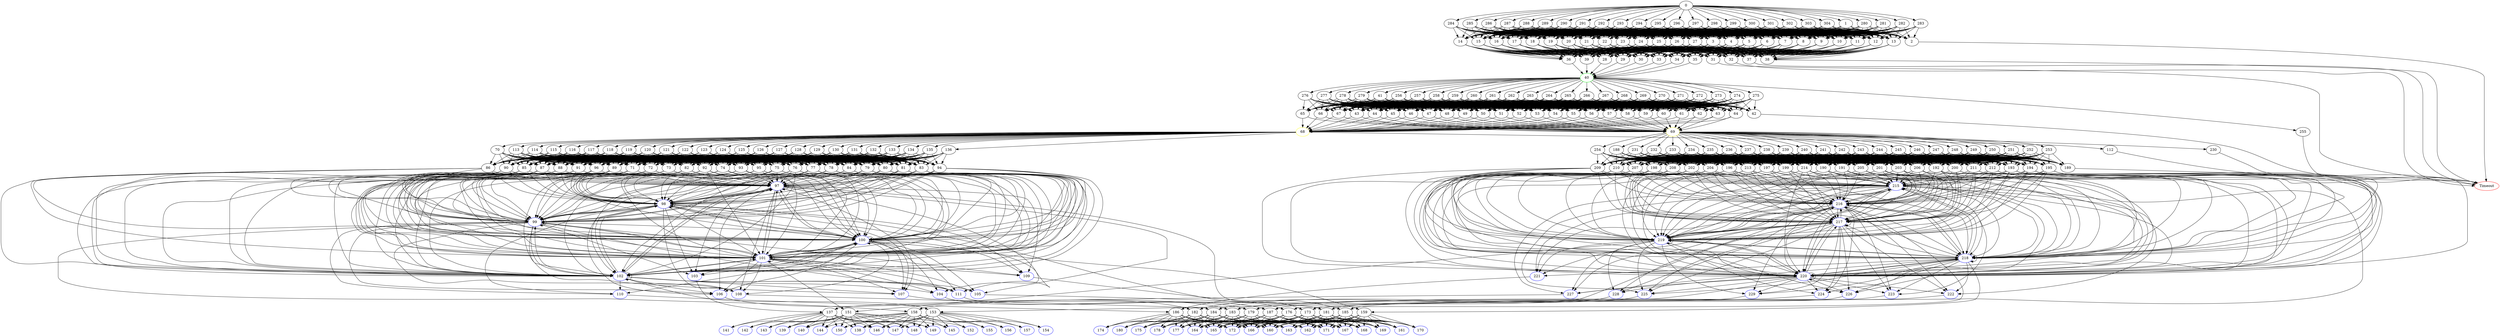digraph G {
	0 -> 1;
	0 -> 280;
	0 -> 281;
	0 -> 282;
	0 -> 283;
	0 -> 284;
	0 -> 285;
	0 -> 286;
	0 -> 287;
	0 -> 288;
	0 -> 289;
	0 -> 290;
	0 -> 291;
	0 -> 292;
	0 -> 293;
	0 -> 294;
	0 -> 295;
	0 -> 296;
	0 -> 297;
	0 -> 298;
	0 -> 299;
	0 -> 300;
	0 -> 301;
	0 -> 302;
	0 -> 303;
	0 -> 304;
	1 -> 2;
	1 -> 3;
	1 -> 4;
	1 -> 5;
	1 -> 6;
	1 -> 7;
	1 -> 8;
	1 -> 9;
	1 -> 10;
	1 -> 11;
	1 -> 12;
	1 -> 13;
	1 -> 14;
	1 -> 15;
	1 -> 16;
	1 -> 17;
	1 -> 18;
	1 -> 19;
	1 -> 20;
	1 -> 21;
	1 -> 22;
	1 -> 23;
	1 -> 24;
	1 -> 25;
	1 -> 26;
	1 -> 27;
	2 -> "Timeout";
Timeout [color=red];
	3 -> 28;
	3 -> 29;
	3 -> 30;
	3 -> 31;
	3 -> 32;
	3 -> 33;
	3 -> 34;
	3 -> 35;
	3 -> 36;
	3 -> 37;
	3 -> 38;
	3 -> 39;
	4 -> 28;
	4 -> 29;
	4 -> 30;
	4 -> 31;
	4 -> 32;
	4 -> 33;
	4 -> 34;
	4 -> 35;
	4 -> 36;
	4 -> 37;
	4 -> 38;
	4 -> 39;
	5 -> 28;
	5 -> 29;
	5 -> 30;
	5 -> 31;
	5 -> 32;
	5 -> 33;
	5 -> 34;
	5 -> 35;
	5 -> 36;
	5 -> 37;
	5 -> 38;
	5 -> 39;
	6 -> 28;
	6 -> 29;
	6 -> 30;
	6 -> 31;
	6 -> 32;
	6 -> 33;
	6 -> 34;
	6 -> 35;
	6 -> 36;
	6 -> 37;
	6 -> 38;
	6 -> 39;
	7 -> 28;
	7 -> 29;
	7 -> 30;
	7 -> 31;
	7 -> 32;
	7 -> 33;
	7 -> 34;
	7 -> 35;
	7 -> 36;
	7 -> 37;
	7 -> 38;
	7 -> 39;
	8 -> 28;
	8 -> 29;
	8 -> 30;
	8 -> 31;
	8 -> 32;
	8 -> 33;
	8 -> 34;
	8 -> 35;
	8 -> 36;
	8 -> 37;
	8 -> 38;
	8 -> 39;
	9 -> 28;
	9 -> 29;
	9 -> 30;
	9 -> 31;
	9 -> 32;
	9 -> 33;
	9 -> 34;
	9 -> 35;
	9 -> 36;
	9 -> 37;
	9 -> 38;
	9 -> 39;
	10 -> 28;
	10 -> 29;
	10 -> 30;
	10 -> 31;
	10 -> 32;
	10 -> 33;
	10 -> 34;
	10 -> 35;
	10 -> 36;
	10 -> 37;
	10 -> 38;
	10 -> 39;
	11 -> 28;
	11 -> 29;
	11 -> 30;
	11 -> 31;
	11 -> 32;
	11 -> 33;
	11 -> 34;
	11 -> 35;
	11 -> 36;
	11 -> 37;
	11 -> 38;
	11 -> 39;
	12 -> 28;
	12 -> 29;
	12 -> 30;
	12 -> 31;
	12 -> 32;
	12 -> 33;
	12 -> 34;
	12 -> 35;
	12 -> 36;
	12 -> 37;
	12 -> 38;
	12 -> 39;
	13 -> 28;
	13 -> 29;
	13 -> 30;
	13 -> 31;
	13 -> 32;
	13 -> 33;
	13 -> 34;
	13 -> 35;
	13 -> 36;
	13 -> 37;
	13 -> 38;
	13 -> 39;
	14 -> 28;
	14 -> 29;
	14 -> 30;
	14 -> 31;
	14 -> 32;
	14 -> 33;
	14 -> 34;
	14 -> 35;
	14 -> 36;
	14 -> 37;
	14 -> 38;
	14 -> 39;
	15 -> 28;
	15 -> 29;
	15 -> 30;
	15 -> 31;
	15 -> 32;
	15 -> 33;
	15 -> 34;
	15 -> 35;
	15 -> 36;
	15 -> 37;
	15 -> 38;
	15 -> 39;
	16 -> 28;
	16 -> 29;
	16 -> 30;
	16 -> 31;
	16 -> 32;
	16 -> 33;
	16 -> 34;
	16 -> 35;
	16 -> 36;
	16 -> 37;
	16 -> 38;
	16 -> 39;
	17 -> 28;
	17 -> 29;
	17 -> 30;
	17 -> 31;
	17 -> 32;
	17 -> 33;
	17 -> 34;
	17 -> 35;
	17 -> 36;
	17 -> 37;
	17 -> 38;
	17 -> 39;
	18 -> 28;
	18 -> 29;
	18 -> 30;
	18 -> 31;
	18 -> 32;
	18 -> 33;
	18 -> 34;
	18 -> 35;
	18 -> 36;
	18 -> 37;
	18 -> 38;
	18 -> 39;
	19 -> 28;
	19 -> 29;
	19 -> 30;
	19 -> 31;
	19 -> 32;
	19 -> 33;
	19 -> 34;
	19 -> 35;
	19 -> 36;
	19 -> 37;
	19 -> 38;
	19 -> 39;
	20 -> 28;
	20 -> 29;
	20 -> 30;
	20 -> 31;
	20 -> 32;
	20 -> 33;
	20 -> 34;
	20 -> 35;
	20 -> 36;
	20 -> 37;
	20 -> 38;
	20 -> 39;
	21 -> 28;
	21 -> 29;
	21 -> 30;
	21 -> 31;
	21 -> 32;
	21 -> 33;
	21 -> 34;
	21 -> 35;
	21 -> 36;
	21 -> 37;
	21 -> 38;
	21 -> 39;
	22 -> 28;
	22 -> 29;
	22 -> 30;
	22 -> 31;
	22 -> 32;
	22 -> 33;
	22 -> 34;
	22 -> 35;
	22 -> 36;
	22 -> 37;
	22 -> 38;
	22 -> 39;
	23 -> 28;
	23 -> 29;
	23 -> 30;
	23 -> 31;
	23 -> 32;
	23 -> 33;
	23 -> 34;
	23 -> 35;
	23 -> 36;
	23 -> 37;
	23 -> 38;
	23 -> 39;
	24 -> 28;
	24 -> 29;
	24 -> 30;
	24 -> 31;
	24 -> 32;
	24 -> 33;
	24 -> 34;
	24 -> 35;
	24 -> 36;
	24 -> 37;
	24 -> 38;
	24 -> 39;
	25 -> 28;
	25 -> 29;
	25 -> 30;
	25 -> 31;
	25 -> 32;
	25 -> 33;
	25 -> 34;
	25 -> 35;
	25 -> 36;
	25 -> 37;
	25 -> 38;
	25 -> 39;
	26 -> 28;
	26 -> 29;
	26 -> 30;
	26 -> 31;
	26 -> 32;
	26 -> 33;
	26 -> 34;
	26 -> 35;
	26 -> 36;
	26 -> 37;
	26 -> 38;
	26 -> 39;
	27 -> 28;
	27 -> 29;
	27 -> 30;
	27 -> 31;
	27 -> 32;
	27 -> 33;
	27 -> 34;
	27 -> 35;
	27 -> 36;
	27 -> 37;
	27 -> 38;
	27 -> 39;
	28 -> "40";
40 [color=green];
	29 -> "40";
40 [color=green];
	30 -> "40";
40 [color=green];
	31 -> "Timeout";
Timeout [color=red];
	32 -> "Timeout";
Timeout [color=red];
	33 -> "40";
40 [color=green];
	34 -> "40";
40 [color=green];
	35 -> "40";
40 [color=green];
	36 -> "40";
40 [color=green];
	37 -> "Timeout";
Timeout [color=red];
	38 -> "Timeout";
Timeout [color=red];
	39 -> "40";
40 [color=green];
	40 -> 41;
	40 -> 255;
	40 -> 256;
	40 -> 257;
	40 -> 258;
	40 -> 259;
	40 -> 260;
	40 -> 261;
	40 -> 262;
	40 -> 263;
	40 -> 264;
	40 -> 265;
	40 -> 266;
	40 -> 267;
	40 -> 268;
	40 -> 269;
	40 -> 270;
	40 -> 271;
	40 -> 272;
	40 -> 273;
	40 -> 274;
	40 -> 275;
	40 -> 276;
	40 -> 277;
	40 -> 278;
	40 -> 279;
	41 -> 42;
	41 -> 43;
	41 -> 44;
	41 -> 45;
	41 -> 46;
	41 -> 47;
	41 -> 48;
	41 -> 49;
	41 -> 50;
	41 -> 51;
	41 -> 52;
	41 -> 53;
	41 -> 54;
	41 -> 55;
	41 -> 56;
	41 -> 57;
	41 -> 58;
	41 -> 59;
	41 -> 60;
	41 -> 61;
	41 -> 62;
	41 -> 63;
	41 -> 64;
	41 -> 65;
	41 -> 66;
	41 -> 67;
	42 -> "Timeout";
Timeout [color=red];
	43 -> "68";
68 [color=yellow];
	43 -> "69";
69 [color=yellow];
	44 -> "68";
68 [color=yellow];
	44 -> "69";
69 [color=yellow];
	45 -> "68";
68 [color=yellow];
	45 -> "69";
69 [color=yellow];
	46 -> "68";
68 [color=yellow];
	46 -> "69";
69 [color=yellow];
	47 -> "68";
68 [color=yellow];
	47 -> "69";
69 [color=yellow];
	48 -> "68";
68 [color=yellow];
	48 -> "69";
69 [color=yellow];
	49 -> "68";
68 [color=yellow];
	49 -> "69";
69 [color=yellow];
	50 -> "68";
68 [color=yellow];
	50 -> "69";
69 [color=yellow];
	51 -> "68";
68 [color=yellow];
	51 -> "69";
69 [color=yellow];
	52 -> "68";
68 [color=yellow];
	52 -> "69";
69 [color=yellow];
	53 -> "68";
68 [color=yellow];
	53 -> "69";
69 [color=yellow];
	54 -> "68";
68 [color=yellow];
	54 -> "69";
69 [color=yellow];
	55 -> "68";
68 [color=yellow];
	55 -> "69";
69 [color=yellow];
	56 -> "68";
68 [color=yellow];
	56 -> "69";
69 [color=yellow];
	57 -> "68";
68 [color=yellow];
	57 -> "69";
69 [color=yellow];
	58 -> "68";
68 [color=yellow];
	58 -> "69";
69 [color=yellow];
	59 -> "68";
68 [color=yellow];
	59 -> "69";
69 [color=yellow];
	60 -> "68";
68 [color=yellow];
	60 -> "69";
69 [color=yellow];
	61 -> "68";
68 [color=yellow];
	61 -> "69";
69 [color=yellow];
	62 -> "68";
68 [color=yellow];
	62 -> "69";
69 [color=yellow];
	63 -> "68";
68 [color=yellow];
	63 -> "69";
69 [color=yellow];
	64 -> "68";
68 [color=yellow];
	64 -> "69";
69 [color=yellow];
	65 -> "68";
68 [color=yellow];
	65 -> "69";
69 [color=yellow];
	66 -> "68";
68 [color=yellow];
	66 -> "69";
69 [color=yellow];
	67 -> "68";
68 [color=yellow];
	67 -> "69";
69 [color=yellow];
	68 -> 70;
	68 -> 112;
	68 -> 113;
	68 -> 114;
	68 -> 115;
	68 -> 116;
	68 -> 117;
	68 -> 118;
	68 -> 119;
	68 -> 120;
	68 -> 121;
	68 -> 122;
	68 -> 123;
	68 -> 124;
	68 -> 125;
	68 -> 126;
	68 -> 127;
	68 -> 128;
	68 -> 129;
	68 -> 130;
	68 -> 131;
	68 -> 132;
	68 -> 133;
	68 -> 134;
	68 -> 135;
	68 -> 136;
	69 -> 188;
	69 -> 230;
	69 -> 231;
	69 -> 232;
	69 -> 233;
	69 -> 234;
	69 -> 235;
	69 -> 236;
	69 -> 237;
	69 -> 238;
	69 -> 239;
	69 -> 240;
	69 -> 241;
	69 -> 242;
	69 -> 243;
	69 -> 244;
	69 -> 245;
	69 -> 246;
	69 -> 247;
	69 -> 248;
	69 -> 249;
	69 -> 250;
	69 -> 251;
	69 -> 252;
	69 -> 253;
	69 -> 254;
	70 -> 71;
	70 -> 72;
	70 -> 73;
	70 -> 74;
	70 -> 75;
	70 -> 76;
	70 -> 77;
	70 -> 78;
	70 -> 79;
	70 -> 80;
	70 -> 81;
	70 -> 82;
	70 -> 83;
	70 -> 84;
	70 -> 85;
	70 -> 86;
	70 -> 87;
	70 -> 88;
	70 -> 89;
	70 -> 90;
	70 -> 91;
	70 -> 92;
	70 -> 93;
	70 -> 94;
	70 -> 95;
	70 -> 96;
	71 -> "97";
97 [color=blue];
	71 -> "98";
98 [color=blue];
	71 -> "99";
99 [color=blue];
	71 -> "100";
100 [color=blue];
	71 -> "101";
101 [color=blue];
	71 -> "102";
102 [color=blue];
	72 -> "97";
97 [color=blue];
	72 -> "98";
98 [color=blue];
	72 -> "99";
99 [color=blue];
	72 -> "100";
100 [color=blue];
	72 -> "101";
101 [color=blue];
	72 -> "102";
102 [color=blue];
	73 -> "97";
97 [color=blue];
	73 -> "98";
98 [color=blue];
	73 -> "99";
99 [color=blue];
	73 -> "100";
100 [color=blue];
	73 -> "101";
101 [color=blue];
	73 -> "102";
102 [color=blue];
	74 -> "97";
97 [color=blue];
	74 -> "98";
98 [color=blue];
	74 -> "99";
99 [color=blue];
	74 -> "100";
100 [color=blue];
	74 -> "101";
101 [color=blue];
	74 -> "102";
102 [color=blue];
	75 -> "97";
97 [color=blue];
	75 -> "98";
98 [color=blue];
	75 -> "99";
99 [color=blue];
	75 -> "100";
100 [color=blue];
	75 -> "101";
101 [color=blue];
	75 -> "102";
102 [color=blue];
	76 -> "97";
97 [color=blue];
	76 -> "98";
98 [color=blue];
	76 -> "99";
99 [color=blue];
	76 -> "100";
100 [color=blue];
	76 -> "101";
101 [color=blue];
	76 -> "102";
102 [color=blue];
	77 -> "97";
97 [color=blue];
	77 -> "98";
98 [color=blue];
	77 -> "99";
99 [color=blue];
	77 -> "100";
100 [color=blue];
	77 -> "101";
101 [color=blue];
	77 -> "102";
102 [color=blue];
	78 -> "97";
97 [color=blue];
	78 -> "98";
98 [color=blue];
	78 -> "99";
99 [color=blue];
	78 -> "100";
100 [color=blue];
	78 -> "101";
101 [color=blue];
	78 -> "102";
102 [color=blue];
	79 -> "97";
97 [color=blue];
	79 -> "98";
98 [color=blue];
	79 -> "99";
99 [color=blue];
	79 -> "100";
100 [color=blue];
	79 -> "101";
101 [color=blue];
	79 -> "102";
102 [color=blue];
	80 -> "97";
97 [color=blue];
	80 -> "98";
98 [color=blue];
	80 -> "99";
99 [color=blue];
	80 -> "100";
100 [color=blue];
	80 -> "101";
101 [color=blue];
	80 -> "102";
102 [color=blue];
	81 -> "97";
97 [color=blue];
	81 -> "98";
98 [color=blue];
	81 -> "99";
99 [color=blue];
	81 -> "100";
100 [color=blue];
	81 -> "101";
101 [color=blue];
	81 -> "102";
102 [color=blue];
	82 -> "97";
97 [color=blue];
	82 -> "98";
98 [color=blue];
	82 -> "99";
99 [color=blue];
	82 -> "100";
100 [color=blue];
	82 -> "101";
101 [color=blue];
	82 -> "102";
102 [color=blue];
	83 -> "97";
97 [color=blue];
	83 -> "98";
98 [color=blue];
	83 -> "99";
99 [color=blue];
	83 -> "100";
100 [color=blue];
	83 -> "101";
101 [color=blue];
	83 -> "102";
102 [color=blue];
	84 -> "97";
97 [color=blue];
	84 -> "98";
98 [color=blue];
	84 -> "99";
99 [color=blue];
	84 -> "100";
100 [color=blue];
	84 -> "101";
101 [color=blue];
	84 -> "102";
102 [color=blue];
	85 -> "97";
97 [color=blue];
	85 -> "98";
98 [color=blue];
	85 -> "99";
99 [color=blue];
	85 -> "100";
100 [color=blue];
	85 -> "101";
101 [color=blue];
	85 -> "102";
102 [color=blue];
	86 -> "97";
97 [color=blue];
	86 -> "98";
98 [color=blue];
	86 -> "99";
99 [color=blue];
	86 -> "100";
100 [color=blue];
	86 -> "101";
101 [color=blue];
	86 -> "102";
102 [color=blue];
	87 -> "97";
97 [color=blue];
	87 -> "98";
98 [color=blue];
	87 -> "99";
99 [color=blue];
	87 -> "100";
100 [color=blue];
	87 -> "101";
101 [color=blue];
	87 -> "102";
102 [color=blue];
	88 -> "97";
97 [color=blue];
	88 -> "98";
98 [color=blue];
	88 -> "99";
99 [color=blue];
	88 -> "100";
100 [color=blue];
	88 -> "101";
101 [color=blue];
	88 -> "102";
102 [color=blue];
	89 -> "97";
97 [color=blue];
	89 -> "98";
98 [color=blue];
	89 -> "99";
99 [color=blue];
	89 -> "100";
100 [color=blue];
	89 -> "101";
101 [color=blue];
	89 -> "102";
102 [color=blue];
	90 -> "97";
97 [color=blue];
	90 -> "98";
98 [color=blue];
	90 -> "99";
99 [color=blue];
	90 -> "100";
100 [color=blue];
	90 -> "101";
101 [color=blue];
	90 -> "102";
102 [color=blue];
	91 -> "97";
97 [color=blue];
	91 -> "98";
98 [color=blue];
	91 -> "99";
99 [color=blue];
	91 -> "100";
100 [color=blue];
	91 -> "101";
101 [color=blue];
	91 -> "102";
102 [color=blue];
	92 -> "97";
97 [color=blue];
	92 -> "98";
98 [color=blue];
	92 -> "99";
99 [color=blue];
	92 -> "100";
100 [color=blue];
	92 -> "101";
101 [color=blue];
	92 -> "102";
102 [color=blue];
	93 -> "97";
97 [color=blue];
	93 -> "98";
98 [color=blue];
	93 -> "99";
99 [color=blue];
	93 -> "100";
100 [color=blue];
	93 -> "101";
101 [color=blue];
	93 -> "102";
102 [color=blue];
	94 -> "97";
97 [color=blue];
	94 -> "98";
98 [color=blue];
	94 -> "99";
99 [color=blue];
	94 -> "100";
100 [color=blue];
	94 -> "101";
101 [color=blue];
	94 -> "102";
102 [color=blue];
	95 -> "97";
97 [color=blue];
	95 -> "98";
98 [color=blue];
	95 -> "99";
99 [color=blue];
	95 -> "100";
100 [color=blue];
	95 -> "101";
101 [color=blue];
	95 -> "102";
102 [color=blue];
	96 -> "97";
97 [color=blue];
	96 -> "98";
98 [color=blue];
	96 -> "99";
99 [color=blue];
	96 -> "100";
100 [color=blue];
	96 -> "101";
101 [color=blue];
	96 -> "102";
102 [color=blue];
	97 -> "97";
97 [color=blue];
	97 -> "98";
98 [color=blue];
	97 -> "99";
99 [color=blue];
	97 -> "100";
100 [color=blue];
	97 -> "101";
101 [color=blue];
	97 -> "102";
102 [color=blue];
	97 -> "103";
103 [color=blue];
	97 -> "104";
104 [color=blue];
	97 -> "105";
105 [color=blue];
	97 -> "106";
106 [color=blue];
	97 -> "107";
107 [color=blue];
	97 -> "108";
108 [color=blue];
	97 -> "109";
109 [color=blue];
	97 -> 173;
	98 -> "97";
97 [color=blue];
	98 -> "98";
98 [color=blue];
	98 -> "99";
99 [color=blue];
	98 -> "100";
100 [color=blue];
	98 -> "101";
101 [color=blue];
	98 -> "102";
102 [color=blue];
	98 -> "103";
103 [color=blue];
	98 -> "106";
106 [color=blue];
	98 -> "107";
107 [color=blue];
	98 -> "108";
108 [color=blue];
	98 -> "109";
109 [color=blue];
	98 -> "110";
110 [color=blue];
	98 -> "111";
111 [color=blue];
	98 -> 176;
	99 -> "97";
97 [color=blue];
	99 -> "98";
98 [color=blue];
	99 -> "99";
99 [color=blue];
	99 -> "100";
100 [color=blue];
	99 -> "101";
101 [color=blue];
	99 -> "102";
102 [color=blue];
	99 -> "103";
103 [color=blue];
	99 -> "106";
106 [color=blue];
	99 -> "107";
107 [color=blue];
	99 -> "108";
108 [color=blue];
	99 -> "109";
109 [color=blue];
	99 -> "110";
110 [color=blue];
	99 -> "111";
111 [color=blue];
	99 -> 158;
	100 -> "97";
97 [color=blue];
	100 -> "98";
98 [color=blue];
	100 -> "100";
100 [color=blue];
	100 -> "101";
101 [color=blue];
	100 -> "103";
103 [color=blue];
	100 -> "104";
104 [color=blue];
	100 -> "105";
105 [color=blue];
	100 -> "106";
106 [color=blue];
	100 -> "107";
107 [color=blue];
	100 -> "108";
108 [color=blue];
	100 -> "109";
109 [color=blue];
	100 -> "110";
110 [color=blue];
	100 -> "111";
111 [color=blue];
	100 -> 159;
	101 -> "97";
97 [color=blue];
	101 -> "99";
99 [color=blue];
	101 -> "100";
100 [color=blue];
	101 -> "101";
101 [color=blue];
	101 -> "102";
102 [color=blue];
	101 -> "103";
103 [color=blue];
	101 -> "104";
104 [color=blue];
	101 -> "105";
105 [color=blue];
	101 -> "106";
106 [color=blue];
	101 -> "107";
107 [color=blue];
	101 -> "108";
108 [color=blue];
	101 -> "109";
109 [color=blue];
	101 -> "111";
111 [color=blue];
	101 -> 151;
	102 -> "97";
97 [color=blue];
	102 -> "98";
98 [color=blue];
	102 -> "99";
99 [color=blue];
	102 -> "100";
100 [color=blue];
	102 -> "101";
101 [color=blue];
	102 -> "102";
102 [color=blue];
	102 -> "104";
104 [color=blue];
	102 -> "105";
105 [color=blue];
	102 -> "106";
106 [color=blue];
	102 -> "107";
107 [color=blue];
	102 -> "108";
108 [color=blue];
	102 -> "110";
110 [color=blue];
	102 -> "111";
111 [color=blue];
	102 -> 153;
	103 -> 137;
	104 -> 179;
	105 -> 181;
	106 -> 182;
	107 -> 183;
	108 -> 184;
	109 -> 185;
	110 -> 186;
	111 -> 187;
	112 -> "Timeout";
Timeout [color=red];
	113 -> 71;
	113 -> 72;
	113 -> 73;
	113 -> 74;
	113 -> 75;
	113 -> 76;
	113 -> 77;
	113 -> 78;
	113 -> 79;
	113 -> 80;
	113 -> 81;
	113 -> 82;
	113 -> 83;
	113 -> 84;
	113 -> 85;
	113 -> 86;
	113 -> 87;
	113 -> 88;
	113 -> 89;
	113 -> 90;
	113 -> 91;
	113 -> 92;
	113 -> 93;
	113 -> 94;
	113 -> 95;
	113 -> 96;
	114 -> 71;
	114 -> 72;
	114 -> 73;
	114 -> 74;
	114 -> 75;
	114 -> 76;
	114 -> 77;
	114 -> 78;
	114 -> 79;
	114 -> 80;
	114 -> 81;
	114 -> 82;
	114 -> 83;
	114 -> 84;
	114 -> 85;
	114 -> 86;
	114 -> 87;
	114 -> 88;
	114 -> 89;
	114 -> 90;
	114 -> 91;
	114 -> 92;
	114 -> 93;
	114 -> 94;
	114 -> 95;
	114 -> 96;
	115 -> 71;
	115 -> 72;
	115 -> 73;
	115 -> 74;
	115 -> 75;
	115 -> 76;
	115 -> 77;
	115 -> 78;
	115 -> 79;
	115 -> 80;
	115 -> 81;
	115 -> 82;
	115 -> 83;
	115 -> 84;
	115 -> 85;
	115 -> 86;
	115 -> 87;
	115 -> 88;
	115 -> 89;
	115 -> 90;
	115 -> 91;
	115 -> 92;
	115 -> 93;
	115 -> 94;
	115 -> 95;
	115 -> 96;
	116 -> 71;
	116 -> 72;
	116 -> 73;
	116 -> 74;
	116 -> 75;
	116 -> 76;
	116 -> 77;
	116 -> 78;
	116 -> 79;
	116 -> 80;
	116 -> 81;
	116 -> 82;
	116 -> 83;
	116 -> 84;
	116 -> 85;
	116 -> 86;
	116 -> 87;
	116 -> 88;
	116 -> 89;
	116 -> 90;
	116 -> 91;
	116 -> 92;
	116 -> 93;
	116 -> 94;
	116 -> 95;
	116 -> 96;
	117 -> 71;
	117 -> 72;
	117 -> 73;
	117 -> 74;
	117 -> 75;
	117 -> 76;
	117 -> 77;
	117 -> 78;
	117 -> 79;
	117 -> 80;
	117 -> 81;
	117 -> 82;
	117 -> 83;
	117 -> 84;
	117 -> 85;
	117 -> 86;
	117 -> 87;
	117 -> 88;
	117 -> 89;
	117 -> 90;
	117 -> 91;
	117 -> 92;
	117 -> 93;
	117 -> 94;
	117 -> 95;
	117 -> 96;
	118 -> 71;
	118 -> 72;
	118 -> 73;
	118 -> 74;
	118 -> 75;
	118 -> 76;
	118 -> 77;
	118 -> 78;
	118 -> 79;
	118 -> 80;
	118 -> 81;
	118 -> 82;
	118 -> 83;
	118 -> 84;
	118 -> 85;
	118 -> 86;
	118 -> 87;
	118 -> 88;
	118 -> 89;
	118 -> 90;
	118 -> 91;
	118 -> 92;
	118 -> 93;
	118 -> 94;
	118 -> 95;
	118 -> 96;
	119 -> 71;
	119 -> 72;
	119 -> 73;
	119 -> 74;
	119 -> 75;
	119 -> 76;
	119 -> 77;
	119 -> 78;
	119 -> 79;
	119 -> 80;
	119 -> 81;
	119 -> 82;
	119 -> 83;
	119 -> 84;
	119 -> 85;
	119 -> 86;
	119 -> 87;
	119 -> 88;
	119 -> 89;
	119 -> 90;
	119 -> 91;
	119 -> 92;
	119 -> 93;
	119 -> 94;
	119 -> 95;
	119 -> 96;
	120 -> 71;
	120 -> 72;
	120 -> 73;
	120 -> 74;
	120 -> 75;
	120 -> 76;
	120 -> 77;
	120 -> 78;
	120 -> 79;
	120 -> 80;
	120 -> 81;
	120 -> 82;
	120 -> 83;
	120 -> 84;
	120 -> 85;
	120 -> 86;
	120 -> 87;
	120 -> 88;
	120 -> 89;
	120 -> 90;
	120 -> 91;
	120 -> 92;
	120 -> 93;
	120 -> 94;
	120 -> 95;
	120 -> 96;
	121 -> 71;
	121 -> 72;
	121 -> 73;
	121 -> 74;
	121 -> 75;
	121 -> 76;
	121 -> 77;
	121 -> 78;
	121 -> 79;
	121 -> 80;
	121 -> 81;
	121 -> 82;
	121 -> 83;
	121 -> 84;
	121 -> 85;
	121 -> 86;
	121 -> 87;
	121 -> 88;
	121 -> 89;
	121 -> 90;
	121 -> 91;
	121 -> 92;
	121 -> 93;
	121 -> 94;
	121 -> 95;
	121 -> 96;
	122 -> 71;
	122 -> 72;
	122 -> 73;
	122 -> 74;
	122 -> 75;
	122 -> 76;
	122 -> 77;
	122 -> 78;
	122 -> 79;
	122 -> 80;
	122 -> 81;
	122 -> 82;
	122 -> 83;
	122 -> 84;
	122 -> 85;
	122 -> 86;
	122 -> 87;
	122 -> 88;
	122 -> 89;
	122 -> 90;
	122 -> 91;
	122 -> 92;
	122 -> 93;
	122 -> 94;
	122 -> 95;
	122 -> 96;
	123 -> 71;
	123 -> 72;
	123 -> 73;
	123 -> 74;
	123 -> 75;
	123 -> 76;
	123 -> 77;
	123 -> 78;
	123 -> 79;
	123 -> 80;
	123 -> 81;
	123 -> 82;
	123 -> 83;
	123 -> 84;
	123 -> 85;
	123 -> 86;
	123 -> 87;
	123 -> 88;
	123 -> 89;
	123 -> 90;
	123 -> 91;
	123 -> 92;
	123 -> 93;
	123 -> 94;
	123 -> 95;
	123 -> 96;
	124 -> 71;
	124 -> 72;
	124 -> 73;
	124 -> 74;
	124 -> 75;
	124 -> 76;
	124 -> 77;
	124 -> 78;
	124 -> 79;
	124 -> 80;
	124 -> 81;
	124 -> 82;
	124 -> 83;
	124 -> 84;
	124 -> 85;
	124 -> 86;
	124 -> 87;
	124 -> 88;
	124 -> 89;
	124 -> 90;
	124 -> 91;
	124 -> 92;
	124 -> 93;
	124 -> 94;
	124 -> 95;
	124 -> 96;
	125 -> 71;
	125 -> 72;
	125 -> 73;
	125 -> 74;
	125 -> 75;
	125 -> 76;
	125 -> 77;
	125 -> 78;
	125 -> 79;
	125 -> 80;
	125 -> 81;
	125 -> 82;
	125 -> 83;
	125 -> 84;
	125 -> 85;
	125 -> 86;
	125 -> 87;
	125 -> 88;
	125 -> 89;
	125 -> 90;
	125 -> 91;
	125 -> 92;
	125 -> 93;
	125 -> 94;
	125 -> 95;
	125 -> 96;
	126 -> 71;
	126 -> 72;
	126 -> 73;
	126 -> 74;
	126 -> 75;
	126 -> 76;
	126 -> 77;
	126 -> 78;
	126 -> 79;
	126 -> 80;
	126 -> 81;
	126 -> 82;
	126 -> 83;
	126 -> 84;
	126 -> 85;
	126 -> 86;
	126 -> 87;
	126 -> 88;
	126 -> 89;
	126 -> 90;
	126 -> 91;
	126 -> 92;
	126 -> 93;
	126 -> 94;
	126 -> 95;
	126 -> 96;
	127 -> 71;
	127 -> 72;
	127 -> 73;
	127 -> 74;
	127 -> 75;
	127 -> 76;
	127 -> 77;
	127 -> 78;
	127 -> 79;
	127 -> 80;
	127 -> 81;
	127 -> 82;
	127 -> 83;
	127 -> 84;
	127 -> 85;
	127 -> 86;
	127 -> 87;
	127 -> 88;
	127 -> 89;
	127 -> 90;
	127 -> 91;
	127 -> 92;
	127 -> 93;
	127 -> 94;
	127 -> 95;
	127 -> 96;
	128 -> 71;
	128 -> 72;
	128 -> 73;
	128 -> 74;
	128 -> 75;
	128 -> 76;
	128 -> 77;
	128 -> 78;
	128 -> 79;
	128 -> 80;
	128 -> 81;
	128 -> 82;
	128 -> 83;
	128 -> 84;
	128 -> 85;
	128 -> 86;
	128 -> 87;
	128 -> 88;
	128 -> 89;
	128 -> 90;
	128 -> 91;
	128 -> 92;
	128 -> 93;
	128 -> 94;
	128 -> 95;
	128 -> 96;
	129 -> 71;
	129 -> 72;
	129 -> 73;
	129 -> 74;
	129 -> 75;
	129 -> 76;
	129 -> 77;
	129 -> 78;
	129 -> 79;
	129 -> 80;
	129 -> 81;
	129 -> 82;
	129 -> 83;
	129 -> 84;
	129 -> 85;
	129 -> 86;
	129 -> 87;
	129 -> 88;
	129 -> 89;
	129 -> 90;
	129 -> 91;
	129 -> 92;
	129 -> 93;
	129 -> 94;
	129 -> 95;
	129 -> 96;
	130 -> 71;
	130 -> 72;
	130 -> 73;
	130 -> 74;
	130 -> 75;
	130 -> 76;
	130 -> 77;
	130 -> 78;
	130 -> 79;
	130 -> 80;
	130 -> 81;
	130 -> 82;
	130 -> 83;
	130 -> 84;
	130 -> 85;
	130 -> 86;
	130 -> 87;
	130 -> 88;
	130 -> 89;
	130 -> 90;
	130 -> 91;
	130 -> 92;
	130 -> 93;
	130 -> 94;
	130 -> 95;
	130 -> 96;
	131 -> 71;
	131 -> 72;
	131 -> 73;
	131 -> 74;
	131 -> 75;
	131 -> 76;
	131 -> 77;
	131 -> 78;
	131 -> 79;
	131 -> 80;
	131 -> 81;
	131 -> 82;
	131 -> 83;
	131 -> 84;
	131 -> 85;
	131 -> 86;
	131 -> 87;
	131 -> 88;
	131 -> 89;
	131 -> 90;
	131 -> 91;
	131 -> 92;
	131 -> 93;
	131 -> 94;
	131 -> 95;
	131 -> 96;
	132 -> 71;
	132 -> 72;
	132 -> 73;
	132 -> 74;
	132 -> 75;
	132 -> 76;
	132 -> 77;
	132 -> 78;
	132 -> 79;
	132 -> 80;
	132 -> 81;
	132 -> 82;
	132 -> 83;
	132 -> 84;
	132 -> 85;
	132 -> 86;
	132 -> 87;
	132 -> 88;
	132 -> 89;
	132 -> 90;
	132 -> 91;
	132 -> 92;
	132 -> 93;
	132 -> 94;
	132 -> 95;
	132 -> 96;
	133 -> 71;
	133 -> 72;
	133 -> 73;
	133 -> 74;
	133 -> 75;
	133 -> 76;
	133 -> 77;
	133 -> 78;
	133 -> 79;
	133 -> 80;
	133 -> 81;
	133 -> 82;
	133 -> 83;
	133 -> 84;
	133 -> 85;
	133 -> 86;
	133 -> 87;
	133 -> 88;
	133 -> 89;
	133 -> 90;
	133 -> 91;
	133 -> 92;
	133 -> 93;
	133 -> 94;
	133 -> 95;
	133 -> 96;
	134 -> 71;
	134 -> 72;
	134 -> 73;
	134 -> 74;
	134 -> 75;
	134 -> 76;
	134 -> 77;
	134 -> 78;
	134 -> 79;
	134 -> 80;
	134 -> 81;
	134 -> 82;
	134 -> 83;
	134 -> 84;
	134 -> 85;
	134 -> 86;
	134 -> 87;
	134 -> 88;
	134 -> 89;
	134 -> 90;
	134 -> 91;
	134 -> 92;
	134 -> 93;
	134 -> 94;
	134 -> 95;
	134 -> 96;
	135 -> 71;
	135 -> 72;
	135 -> 73;
	135 -> 74;
	135 -> 75;
	135 -> 76;
	135 -> 77;
	135 -> 78;
	135 -> 79;
	135 -> 80;
	135 -> 81;
	135 -> 82;
	135 -> 83;
	135 -> 84;
	135 -> 85;
	135 -> 86;
	135 -> 87;
	135 -> 88;
	135 -> 89;
	135 -> 90;
	135 -> 91;
	135 -> 92;
	135 -> 93;
	135 -> 94;
	135 -> 95;
	135 -> 96;
	136 -> 71;
	136 -> 72;
	136 -> 73;
	136 -> 74;
	136 -> 75;
	136 -> 76;
	136 -> 77;
	136 -> 78;
	136 -> 79;
	136 -> 80;
	136 -> 81;
	136 -> 82;
	136 -> 83;
	136 -> 84;
	136 -> 85;
	136 -> 86;
	136 -> 87;
	136 -> 88;
	136 -> 89;
	136 -> 90;
	136 -> 91;
	136 -> 92;
	136 -> 93;
	136 -> 94;
	136 -> 95;
	136 -> 96;
	137 -> "138";
138 [color=blue];
	137 -> "139";
139 [color=blue];
	137 -> "140";
140 [color=blue];
	137 -> "141";
141 [color=blue];
	137 -> "142";
142 [color=blue];
	137 -> "143";
143 [color=blue];
	137 -> "144";
144 [color=blue];
	137 -> "145";
145 [color=blue];
	137 -> "146";
146 [color=blue];
	137 -> "147";
147 [color=blue];
	137 -> "148";
148 [color=blue];
	137 -> "149";
149 [color=blue];
	137 -> "150";
150 [color=blue];
	151 -> "138";
138 [color=blue];
	151 -> "139";
139 [color=blue];
	151 -> "140";
140 [color=blue];
	151 -> "141";
141 [color=blue];
	151 -> "142";
142 [color=blue];
	151 -> "143";
143 [color=blue];
	151 -> "144";
144 [color=blue];
	151 -> "146";
146 [color=blue];
	151 -> "147";
147 [color=blue];
	151 -> "148";
148 [color=blue];
	151 -> "149";
149 [color=blue];
	151 -> "150";
150 [color=blue];
	151 -> "152";
152 [color=blue];
	153 -> "138";
138 [color=blue];
	153 -> "144";
144 [color=blue];
	153 -> "145";
145 [color=blue];
	153 -> "146";
146 [color=blue];
	153 -> "147";
147 [color=blue];
	153 -> "148";
148 [color=blue];
	153 -> "149";
149 [color=blue];
	153 -> "150";
150 [color=blue];
	153 -> "152";
152 [color=blue];
	153 -> "154";
154 [color=blue];
	153 -> "155";
155 [color=blue];
	153 -> "156";
156 [color=blue];
	153 -> "157";
157 [color=blue];
	158 -> "138";
138 [color=blue];
	158 -> "139";
139 [color=blue];
	158 -> "140";
140 [color=blue];
	158 -> "145";
145 [color=blue];
	158 -> "146";
146 [color=blue];
	158 -> "147";
147 [color=blue];
	158 -> "148";
148 [color=blue];
	158 -> "149";
149 [color=blue];
	158 -> "150";
150 [color=blue];
	158 -> "154";
154 [color=blue];
	158 -> "155";
155 [color=blue];
	158 -> "156";
156 [color=blue];
	158 -> "157";
157 [color=blue];
	159 -> "160";
160 [color=blue];
	159 -> "161";
161 [color=blue];
	159 -> "162";
162 [color=blue];
	159 -> "163";
163 [color=blue];
	159 -> "164";
164 [color=blue];
	159 -> "165";
165 [color=blue];
	159 -> "166";
166 [color=blue];
	159 -> "167";
167 [color=blue];
	159 -> "168";
168 [color=blue];
	159 -> "169";
169 [color=blue];
	159 -> "170";
170 [color=blue];
	159 -> "171";
171 [color=blue];
	159 -> "172";
172 [color=blue];
	173 -> "160";
160 [color=blue];
	173 -> "161";
161 [color=blue];
	173 -> "162";
162 [color=blue];
	173 -> "163";
163 [color=blue];
	173 -> "166";
166 [color=blue];
	173 -> "167";
167 [color=blue];
	173 -> "168";
168 [color=blue];
	173 -> "169";
169 [color=blue];
	173 -> "170";
170 [color=blue];
	173 -> "171";
171 [color=blue];
	173 -> "172";
172 [color=blue];
	173 -> "174";
174 [color=blue];
	173 -> "175";
175 [color=blue];
	176 -> "160";
160 [color=blue];
	176 -> "161";
161 [color=blue];
	176 -> "164";
164 [color=blue];
	176 -> "165";
165 [color=blue];
	176 -> "166";
166 [color=blue];
	176 -> "167";
167 [color=blue];
	176 -> "168";
168 [color=blue];
	176 -> "169";
169 [color=blue];
	176 -> "170";
170 [color=blue];
	176 -> "171";
171 [color=blue];
	176 -> "172";
172 [color=blue];
	176 -> "177";
177 [color=blue];
	176 -> "178";
178 [color=blue];
	179 -> "160";
160 [color=blue];
	179 -> "164";
164 [color=blue];
	179 -> "165";
165 [color=blue];
	179 -> "166";
166 [color=blue];
	179 -> "167";
167 [color=blue];
	179 -> "168";
168 [color=blue];
	179 -> "169";
169 [color=blue];
	179 -> "170";
170 [color=blue];
	179 -> "171";
171 [color=blue];
	179 -> "172";
172 [color=blue];
	179 -> "177";
177 [color=blue];
	179 -> "178";
178 [color=blue];
	179 -> "180";
180 [color=blue];
	181 -> "160";
160 [color=blue];
	181 -> "161";
161 [color=blue];
	181 -> "162";
162 [color=blue];
	181 -> "163";
163 [color=blue];
	181 -> "164";
164 [color=blue];
	181 -> "165";
165 [color=blue];
	181 -> "166";
166 [color=blue];
	181 -> "167";
167 [color=blue];
	181 -> "168";
168 [color=blue];
	181 -> "169";
169 [color=blue];
	181 -> "170";
170 [color=blue];
	181 -> "171";
171 [color=blue];
	181 -> "172";
172 [color=blue];
	182 -> "160";
160 [color=blue];
	182 -> "161";
161 [color=blue];
	182 -> "162";
162 [color=blue];
	182 -> "163";
163 [color=blue];
	182 -> "164";
164 [color=blue];
	182 -> "165";
165 [color=blue];
	182 -> "171";
171 [color=blue];
	182 -> "172";
172 [color=blue];
	182 -> "174";
174 [color=blue];
	182 -> "175";
175 [color=blue];
	182 -> "177";
177 [color=blue];
	182 -> "178";
178 [color=blue];
	182 -> "180";
180 [color=blue];
	183 -> "164";
164 [color=blue];
	183 -> "165";
165 [color=blue];
	183 -> "166";
166 [color=blue];
	183 -> "167";
167 [color=blue];
	183 -> "168";
168 [color=blue];
	183 -> "169";
169 [color=blue];
	183 -> "170";
170 [color=blue];
	183 -> "171";
171 [color=blue];
	183 -> "172";
172 [color=blue];
	183 -> "175";
175 [color=blue];
	183 -> "177";
177 [color=blue];
	183 -> "178";
178 [color=blue];
	183 -> "180";
180 [color=blue];
	184 -> "162";
162 [color=blue];
	184 -> "163";
163 [color=blue];
	184 -> "164";
164 [color=blue];
	184 -> "165";
165 [color=blue];
	184 -> "166";
166 [color=blue];
	184 -> "167";
167 [color=blue];
	184 -> "168";
168 [color=blue];
	184 -> "169";
169 [color=blue];
	184 -> "174";
174 [color=blue];
	184 -> "175";
175 [color=blue];
	184 -> "177";
177 [color=blue];
	184 -> "178";
178 [color=blue];
	184 -> "180";
180 [color=blue];
	185 -> "160";
160 [color=blue];
	185 -> "161";
161 [color=blue];
	185 -> "162";
162 [color=blue];
	185 -> "163";
163 [color=blue];
	185 -> "164";
164 [color=blue];
	185 -> "165";
165 [color=blue];
	185 -> "166";
166 [color=blue];
	185 -> "167";
167 [color=blue];
	185 -> "168";
168 [color=blue];
	185 -> "169";
169 [color=blue];
	185 -> "170";
170 [color=blue];
	185 -> "171";
171 [color=blue];
	185 -> "172";
172 [color=blue];
	186 -> "160";
160 [color=blue];
	186 -> "161";
161 [color=blue];
	186 -> "162";
162 [color=blue];
	186 -> "163";
163 [color=blue];
	186 -> "164";
164 [color=blue];
	186 -> "165";
165 [color=blue];
	186 -> "166";
166 [color=blue];
	186 -> "172";
172 [color=blue];
	186 -> "174";
174 [color=blue];
	186 -> "175";
175 [color=blue];
	186 -> "177";
177 [color=blue];
	186 -> "178";
178 [color=blue];
	186 -> "180";
180 [color=blue];
	187 -> "160";
160 [color=blue];
	187 -> "161";
161 [color=blue];
	187 -> "164";
164 [color=blue];
	187 -> "165";
165 [color=blue];
	187 -> "166";
166 [color=blue];
	187 -> "167";
167 [color=blue];
	187 -> "168";
168 [color=blue];
	187 -> "169";
169 [color=blue];
	187 -> "170";
170 [color=blue];
	187 -> "171";
171 [color=blue];
	187 -> "172";
172 [color=blue];
	187 -> "177";
177 [color=blue];
	187 -> "178";
178 [color=blue];
	188 -> 189;
	188 -> 190;
	188 -> 191;
	188 -> 192;
	188 -> 193;
	188 -> 194;
	188 -> 195;
	188 -> 196;
	188 -> 197;
	188 -> 198;
	188 -> 199;
	188 -> 200;
	188 -> 201;
	188 -> 202;
	188 -> 203;
	188 -> 204;
	188 -> 205;
	188 -> 206;
	188 -> 207;
	188 -> 208;
	188 -> 209;
	188 -> 210;
	188 -> 211;
	188 -> 212;
	188 -> 213;
	188 -> 214;
	189 -> "Timeout";
Timeout [color=red];
	190 -> "215";
215 [color=blue];
	190 -> "216";
216 [color=blue];
	190 -> "217";
217 [color=blue];
	190 -> "218";
218 [color=blue];
	190 -> "219";
219 [color=blue];
	190 -> "220";
220 [color=blue];
	191 -> "215";
215 [color=blue];
	191 -> "216";
216 [color=blue];
	191 -> "217";
217 [color=blue];
	191 -> "218";
218 [color=blue];
	191 -> "219";
219 [color=blue];
	191 -> "220";
220 [color=blue];
	192 -> "215";
215 [color=blue];
	192 -> "216";
216 [color=blue];
	192 -> "217";
217 [color=blue];
	192 -> "218";
218 [color=blue];
	192 -> "219";
219 [color=blue];
	192 -> "220";
220 [color=blue];
	193 -> "215";
215 [color=blue];
	193 -> "216";
216 [color=blue];
	193 -> "217";
217 [color=blue];
	193 -> "218";
218 [color=blue];
	193 -> "219";
219 [color=blue];
	193 -> "220";
220 [color=blue];
	194 -> "215";
215 [color=blue];
	194 -> "216";
216 [color=blue];
	194 -> "217";
217 [color=blue];
	194 -> "218";
218 [color=blue];
	194 -> "219";
219 [color=blue];
	194 -> "220";
220 [color=blue];
	195 -> "215";
215 [color=blue];
	195 -> "216";
216 [color=blue];
	195 -> "217";
217 [color=blue];
	195 -> "218";
218 [color=blue];
	195 -> "219";
219 [color=blue];
	195 -> "220";
220 [color=blue];
	196 -> "215";
215 [color=blue];
	196 -> "216";
216 [color=blue];
	196 -> "217";
217 [color=blue];
	196 -> "218";
218 [color=blue];
	196 -> "219";
219 [color=blue];
	196 -> "220";
220 [color=blue];
	197 -> "215";
215 [color=blue];
	197 -> "216";
216 [color=blue];
	197 -> "217";
217 [color=blue];
	197 -> "218";
218 [color=blue];
	197 -> "219";
219 [color=blue];
	197 -> "220";
220 [color=blue];
	198 -> "215";
215 [color=blue];
	198 -> "216";
216 [color=blue];
	198 -> "217";
217 [color=blue];
	198 -> "218";
218 [color=blue];
	198 -> "219";
219 [color=blue];
	198 -> "220";
220 [color=blue];
	199 -> "215";
215 [color=blue];
	199 -> "216";
216 [color=blue];
	199 -> "217";
217 [color=blue];
	199 -> "218";
218 [color=blue];
	199 -> "219";
219 [color=blue];
	199 -> "220";
220 [color=blue];
	200 -> "215";
215 [color=blue];
	200 -> "216";
216 [color=blue];
	200 -> "217";
217 [color=blue];
	200 -> "218";
218 [color=blue];
	200 -> "219";
219 [color=blue];
	200 -> "220";
220 [color=blue];
	201 -> "215";
215 [color=blue];
	201 -> "216";
216 [color=blue];
	201 -> "217";
217 [color=blue];
	201 -> "218";
218 [color=blue];
	201 -> "219";
219 [color=blue];
	201 -> "220";
220 [color=blue];
	202 -> "215";
215 [color=blue];
	202 -> "216";
216 [color=blue];
	202 -> "217";
217 [color=blue];
	202 -> "218";
218 [color=blue];
	202 -> "219";
219 [color=blue];
	202 -> "220";
220 [color=blue];
	203 -> "215";
215 [color=blue];
	203 -> "216";
216 [color=blue];
	203 -> "217";
217 [color=blue];
	203 -> "218";
218 [color=blue];
	203 -> "219";
219 [color=blue];
	203 -> "220";
220 [color=blue];
	204 -> "215";
215 [color=blue];
	204 -> "216";
216 [color=blue];
	204 -> "217";
217 [color=blue];
	204 -> "218";
218 [color=blue];
	204 -> "219";
219 [color=blue];
	204 -> "220";
220 [color=blue];
	205 -> "215";
215 [color=blue];
	205 -> "216";
216 [color=blue];
	205 -> "217";
217 [color=blue];
	205 -> "218";
218 [color=blue];
	205 -> "219";
219 [color=blue];
	205 -> "220";
220 [color=blue];
	206 -> "215";
215 [color=blue];
	206 -> "216";
216 [color=blue];
	206 -> "217";
217 [color=blue];
	206 -> "218";
218 [color=blue];
	206 -> "219";
219 [color=blue];
	206 -> "220";
220 [color=blue];
	207 -> "215";
215 [color=blue];
	207 -> "216";
216 [color=blue];
	207 -> "217";
217 [color=blue];
	207 -> "218";
218 [color=blue];
	207 -> "219";
219 [color=blue];
	207 -> "220";
220 [color=blue];
	208 -> "215";
215 [color=blue];
	208 -> "216";
216 [color=blue];
	208 -> "217";
217 [color=blue];
	208 -> "218";
218 [color=blue];
	208 -> "219";
219 [color=blue];
	208 -> "220";
220 [color=blue];
	209 -> "215";
215 [color=blue];
	209 -> "216";
216 [color=blue];
	209 -> "217";
217 [color=blue];
	209 -> "218";
218 [color=blue];
	209 -> "219";
219 [color=blue];
	209 -> "220";
220 [color=blue];
	210 -> "215";
215 [color=blue];
	210 -> "216";
216 [color=blue];
	210 -> "217";
217 [color=blue];
	210 -> "218";
218 [color=blue];
	210 -> "219";
219 [color=blue];
	210 -> "220";
220 [color=blue];
	211 -> "215";
215 [color=blue];
	211 -> "216";
216 [color=blue];
	211 -> "217";
217 [color=blue];
	211 -> "218";
218 [color=blue];
	211 -> "219";
219 [color=blue];
	211 -> "220";
220 [color=blue];
	212 -> "215";
215 [color=blue];
	212 -> "216";
216 [color=blue];
	212 -> "217";
217 [color=blue];
	212 -> "218";
218 [color=blue];
	212 -> "219";
219 [color=blue];
	212 -> "220";
220 [color=blue];
	213 -> "215";
215 [color=blue];
	213 -> "216";
216 [color=blue];
	213 -> "217";
217 [color=blue];
	213 -> "218";
218 [color=blue];
	213 -> "219";
219 [color=blue];
	213 -> "220";
220 [color=blue];
	214 -> "215";
215 [color=blue];
	214 -> "216";
216 [color=blue];
	214 -> "217";
217 [color=blue];
	214 -> "218";
218 [color=blue];
	214 -> "219";
219 [color=blue];
	214 -> "220";
220 [color=blue];
	215 -> 173;
	215 -> "215";
215 [color=blue];
	215 -> "216";
216 [color=blue];
	215 -> "217";
217 [color=blue];
	215 -> "218";
218 [color=blue];
	215 -> "219";
219 [color=blue];
	215 -> "220";
220 [color=blue];
	215 -> "221";
221 [color=blue];
	215 -> "222";
222 [color=blue];
	215 -> "223";
223 [color=blue];
	215 -> "224";
224 [color=blue];
	215 -> "225";
225 [color=blue];
	215 -> "226";
226 [color=blue];
	215 -> "227";
227 [color=blue];
	216 -> 176;
	216 -> "215";
215 [color=blue];
	216 -> "216";
216 [color=blue];
	216 -> "217";
217 [color=blue];
	216 -> "218";
218 [color=blue];
	216 -> "219";
219 [color=blue];
	216 -> "220";
220 [color=blue];
	216 -> "221";
221 [color=blue];
	216 -> "222";
222 [color=blue];
	216 -> "223";
223 [color=blue];
	216 -> "224";
224 [color=blue];
	216 -> "225";
225 [color=blue];
	216 -> "228";
228 [color=blue];
	216 -> "229";
229 [color=blue];
	217 -> 158;
	217 -> "216";
216 [color=blue];
	217 -> "217";
217 [color=blue];
	217 -> "219";
219 [color=blue];
	217 -> "220";
220 [color=blue];
	217 -> "221";
221 [color=blue];
	217 -> "222";
222 [color=blue];
	217 -> "223";
223 [color=blue];
	217 -> "224";
224 [color=blue];
	217 -> "225";
225 [color=blue];
	217 -> "226";
226 [color=blue];
	217 -> "227";
227 [color=blue];
	217 -> "228";
228 [color=blue];
	217 -> "229";
229 [color=blue];
	218 -> 159;
	218 -> "215";
215 [color=blue];
	218 -> "216";
216 [color=blue];
	218 -> "217";
217 [color=blue];
	218 -> "218";
218 [color=blue];
	218 -> "219";
219 [color=blue];
	218 -> "220";
220 [color=blue];
	218 -> "221";
221 [color=blue];
	218 -> "222";
222 [color=blue];
	218 -> "223";
223 [color=blue];
	218 -> "225";
225 [color=blue];
	218 -> "226";
226 [color=blue];
	218 -> "227";
227 [color=blue];
	218 -> "229";
229 [color=blue];
	219 -> 151;
	219 -> "215";
215 [color=blue];
	219 -> "216";
216 [color=blue];
	219 -> "217";
217 [color=blue];
	219 -> "218";
218 [color=blue];
	219 -> "219";
219 [color=blue];
	219 -> "220";
220 [color=blue];
	219 -> "221";
221 [color=blue];
	219 -> "224";
224 [color=blue];
	219 -> "225";
225 [color=blue];
	219 -> "226";
226 [color=blue];
	219 -> "227";
227 [color=blue];
	219 -> "228";
228 [color=blue];
	219 -> "229";
229 [color=blue];
	220 -> 153;
	220 -> "215";
215 [color=blue];
	220 -> "217";
217 [color=blue];
	220 -> "218";
218 [color=blue];
	220 -> "219";
219 [color=blue];
	220 -> "220";
220 [color=blue];
	220 -> "222";
222 [color=blue];
	220 -> "223";
223 [color=blue];
	220 -> "224";
224 [color=blue];
	220 -> "225";
225 [color=blue];
	220 -> "226";
226 [color=blue];
	220 -> "227";
227 [color=blue];
	220 -> "228";
228 [color=blue];
	220 -> "229";
229 [color=blue];
	221 -> 186;
	222 -> 187;
	223 -> 179;
	224 -> 181;
	225 -> 184;
	226 -> 185;
	227 -> 137;
	228 -> 182;
	229 -> 183;
	230 -> "Timeout";
Timeout [color=red];
	231 -> 189;
	231 -> 190;
	231 -> 191;
	231 -> 192;
	231 -> 193;
	231 -> 194;
	231 -> 195;
	231 -> 196;
	231 -> 197;
	231 -> 198;
	231 -> 199;
	231 -> 200;
	231 -> 201;
	231 -> 202;
	231 -> 203;
	231 -> 204;
	231 -> 205;
	231 -> 206;
	231 -> 207;
	231 -> 208;
	231 -> 209;
	231 -> 210;
	231 -> 211;
	231 -> 212;
	231 -> 213;
	231 -> 214;
	232 -> 189;
	232 -> 190;
	232 -> 191;
	232 -> 192;
	232 -> 193;
	232 -> 194;
	232 -> 195;
	232 -> 196;
	232 -> 197;
	232 -> 198;
	232 -> 199;
	232 -> 200;
	232 -> 201;
	232 -> 202;
	232 -> 203;
	232 -> 204;
	232 -> 205;
	232 -> 206;
	232 -> 207;
	232 -> 208;
	232 -> 209;
	232 -> 210;
	232 -> 211;
	232 -> 212;
	232 -> 213;
	232 -> 214;
	233 -> 189;
	233 -> 190;
	233 -> 191;
	233 -> 192;
	233 -> 193;
	233 -> 194;
	233 -> 195;
	233 -> 196;
	233 -> 197;
	233 -> 198;
	233 -> 199;
	233 -> 200;
	233 -> 201;
	233 -> 202;
	233 -> 203;
	233 -> 204;
	233 -> 205;
	233 -> 206;
	233 -> 207;
	233 -> 208;
	233 -> 209;
	233 -> 210;
	233 -> 211;
	233 -> 212;
	233 -> 213;
	233 -> 214;
	234 -> 189;
	234 -> 190;
	234 -> 191;
	234 -> 192;
	234 -> 193;
	234 -> 194;
	234 -> 195;
	234 -> 196;
	234 -> 197;
	234 -> 198;
	234 -> 199;
	234 -> 200;
	234 -> 201;
	234 -> 202;
	234 -> 203;
	234 -> 204;
	234 -> 205;
	234 -> 206;
	234 -> 207;
	234 -> 208;
	234 -> 209;
	234 -> 210;
	234 -> 211;
	234 -> 212;
	234 -> 213;
	234 -> 214;
	235 -> 189;
	235 -> 190;
	235 -> 191;
	235 -> 192;
	235 -> 193;
	235 -> 194;
	235 -> 195;
	235 -> 196;
	235 -> 197;
	235 -> 198;
	235 -> 199;
	235 -> 200;
	235 -> 201;
	235 -> 202;
	235 -> 203;
	235 -> 204;
	235 -> 205;
	235 -> 206;
	235 -> 207;
	235 -> 208;
	235 -> 209;
	235 -> 210;
	235 -> 211;
	235 -> 212;
	235 -> 213;
	235 -> 214;
	236 -> 189;
	236 -> 190;
	236 -> 191;
	236 -> 192;
	236 -> 193;
	236 -> 194;
	236 -> 195;
	236 -> 196;
	236 -> 197;
	236 -> 198;
	236 -> 199;
	236 -> 200;
	236 -> 201;
	236 -> 202;
	236 -> 203;
	236 -> 204;
	236 -> 205;
	236 -> 206;
	236 -> 207;
	236 -> 208;
	236 -> 209;
	236 -> 210;
	236 -> 211;
	236 -> 212;
	236 -> 213;
	236 -> 214;
	237 -> 189;
	237 -> 190;
	237 -> 191;
	237 -> 192;
	237 -> 193;
	237 -> 194;
	237 -> 195;
	237 -> 196;
	237 -> 197;
	237 -> 198;
	237 -> 199;
	237 -> 200;
	237 -> 201;
	237 -> 202;
	237 -> 203;
	237 -> 204;
	237 -> 205;
	237 -> 206;
	237 -> 207;
	237 -> 208;
	237 -> 209;
	237 -> 210;
	237 -> 211;
	237 -> 212;
	237 -> 213;
	237 -> 214;
	238 -> 189;
	238 -> 190;
	238 -> 191;
	238 -> 192;
	238 -> 193;
	238 -> 194;
	238 -> 195;
	238 -> 196;
	238 -> 197;
	238 -> 198;
	238 -> 199;
	238 -> 200;
	238 -> 201;
	238 -> 202;
	238 -> 203;
	238 -> 204;
	238 -> 205;
	238 -> 206;
	238 -> 207;
	238 -> 208;
	238 -> 209;
	238 -> 210;
	238 -> 211;
	238 -> 212;
	238 -> 213;
	238 -> 214;
	239 -> 189;
	239 -> 190;
	239 -> 191;
	239 -> 192;
	239 -> 193;
	239 -> 194;
	239 -> 195;
	239 -> 196;
	239 -> 197;
	239 -> 198;
	239 -> 199;
	239 -> 200;
	239 -> 201;
	239 -> 202;
	239 -> 203;
	239 -> 204;
	239 -> 205;
	239 -> 206;
	239 -> 207;
	239 -> 208;
	239 -> 209;
	239 -> 210;
	239 -> 211;
	239 -> 212;
	239 -> 213;
	239 -> 214;
	240 -> 189;
	240 -> 190;
	240 -> 191;
	240 -> 192;
	240 -> 193;
	240 -> 194;
	240 -> 195;
	240 -> 196;
	240 -> 197;
	240 -> 198;
	240 -> 199;
	240 -> 200;
	240 -> 201;
	240 -> 202;
	240 -> 203;
	240 -> 204;
	240 -> 205;
	240 -> 206;
	240 -> 207;
	240 -> 208;
	240 -> 209;
	240 -> 210;
	240 -> 211;
	240 -> 212;
	240 -> 213;
	240 -> 214;
	241 -> 189;
	241 -> 190;
	241 -> 191;
	241 -> 192;
	241 -> 193;
	241 -> 194;
	241 -> 195;
	241 -> 196;
	241 -> 197;
	241 -> 198;
	241 -> 199;
	241 -> 200;
	241 -> 201;
	241 -> 202;
	241 -> 203;
	241 -> 204;
	241 -> 205;
	241 -> 206;
	241 -> 207;
	241 -> 208;
	241 -> 209;
	241 -> 210;
	241 -> 211;
	241 -> 212;
	241 -> 213;
	241 -> 214;
	242 -> 189;
	242 -> 190;
	242 -> 191;
	242 -> 192;
	242 -> 193;
	242 -> 194;
	242 -> 195;
	242 -> 196;
	242 -> 197;
	242 -> 198;
	242 -> 199;
	242 -> 200;
	242 -> 201;
	242 -> 202;
	242 -> 203;
	242 -> 204;
	242 -> 205;
	242 -> 206;
	242 -> 207;
	242 -> 208;
	242 -> 209;
	242 -> 210;
	242 -> 211;
	242 -> 212;
	242 -> 213;
	242 -> 214;
	243 -> 189;
	243 -> 190;
	243 -> 191;
	243 -> 192;
	243 -> 193;
	243 -> 194;
	243 -> 195;
	243 -> 196;
	243 -> 197;
	243 -> 198;
	243 -> 199;
	243 -> 200;
	243 -> 201;
	243 -> 202;
	243 -> 203;
	243 -> 204;
	243 -> 205;
	243 -> 206;
	243 -> 207;
	243 -> 208;
	243 -> 209;
	243 -> 210;
	243 -> 211;
	243 -> 212;
	243 -> 213;
	243 -> 214;
	244 -> 189;
	244 -> 190;
	244 -> 191;
	244 -> 192;
	244 -> 193;
	244 -> 194;
	244 -> 195;
	244 -> 196;
	244 -> 197;
	244 -> 198;
	244 -> 199;
	244 -> 200;
	244 -> 201;
	244 -> 202;
	244 -> 203;
	244 -> 204;
	244 -> 205;
	244 -> 206;
	244 -> 207;
	244 -> 208;
	244 -> 209;
	244 -> 210;
	244 -> 211;
	244 -> 212;
	244 -> 213;
	244 -> 214;
	245 -> 189;
	245 -> 190;
	245 -> 191;
	245 -> 192;
	245 -> 193;
	245 -> 194;
	245 -> 195;
	245 -> 196;
	245 -> 197;
	245 -> 198;
	245 -> 199;
	245 -> 200;
	245 -> 201;
	245 -> 202;
	245 -> 203;
	245 -> 204;
	245 -> 205;
	245 -> 206;
	245 -> 207;
	245 -> 208;
	245 -> 209;
	245 -> 210;
	245 -> 211;
	245 -> 212;
	245 -> 213;
	245 -> 214;
	246 -> 189;
	246 -> 190;
	246 -> 191;
	246 -> 192;
	246 -> 193;
	246 -> 194;
	246 -> 195;
	246 -> 196;
	246 -> 197;
	246 -> 198;
	246 -> 199;
	246 -> 200;
	246 -> 201;
	246 -> 202;
	246 -> 203;
	246 -> 204;
	246 -> 205;
	246 -> 206;
	246 -> 207;
	246 -> 208;
	246 -> 209;
	246 -> 210;
	246 -> 211;
	246 -> 212;
	246 -> 213;
	246 -> 214;
	247 -> 189;
	247 -> 190;
	247 -> 191;
	247 -> 192;
	247 -> 193;
	247 -> 194;
	247 -> 195;
	247 -> 196;
	247 -> 197;
	247 -> 198;
	247 -> 199;
	247 -> 200;
	247 -> 201;
	247 -> 202;
	247 -> 203;
	247 -> 204;
	247 -> 205;
	247 -> 206;
	247 -> 207;
	247 -> 208;
	247 -> 209;
	247 -> 210;
	247 -> 211;
	247 -> 212;
	247 -> 213;
	247 -> 214;
	248 -> 189;
	248 -> 190;
	248 -> 191;
	248 -> 192;
	248 -> 193;
	248 -> 194;
	248 -> 195;
	248 -> 196;
	248 -> 197;
	248 -> 198;
	248 -> 199;
	248 -> 200;
	248 -> 201;
	248 -> 202;
	248 -> 203;
	248 -> 204;
	248 -> 205;
	248 -> 206;
	248 -> 207;
	248 -> 208;
	248 -> 209;
	248 -> 210;
	248 -> 211;
	248 -> 212;
	248 -> 213;
	248 -> 214;
	249 -> 189;
	249 -> 190;
	249 -> 191;
	249 -> 192;
	249 -> 193;
	249 -> 194;
	249 -> 195;
	249 -> 196;
	249 -> 197;
	249 -> 198;
	249 -> 199;
	249 -> 200;
	249 -> 201;
	249 -> 202;
	249 -> 203;
	249 -> 204;
	249 -> 205;
	249 -> 206;
	249 -> 207;
	249 -> 208;
	249 -> 209;
	249 -> 210;
	249 -> 211;
	249 -> 212;
	249 -> 213;
	249 -> 214;
	250 -> 189;
	250 -> 190;
	250 -> 191;
	250 -> 192;
	250 -> 193;
	250 -> 194;
	250 -> 195;
	250 -> 196;
	250 -> 197;
	250 -> 198;
	250 -> 199;
	250 -> 200;
	250 -> 201;
	250 -> 202;
	250 -> 203;
	250 -> 204;
	250 -> 205;
	250 -> 206;
	250 -> 207;
	250 -> 208;
	250 -> 209;
	250 -> 210;
	250 -> 211;
	250 -> 212;
	250 -> 213;
	250 -> 214;
	251 -> 189;
	251 -> 190;
	251 -> 191;
	251 -> 192;
	251 -> 193;
	251 -> 194;
	251 -> 195;
	251 -> 196;
	251 -> 197;
	251 -> 198;
	251 -> 199;
	251 -> 200;
	251 -> 201;
	251 -> 202;
	251 -> 203;
	251 -> 204;
	251 -> 205;
	251 -> 206;
	251 -> 207;
	251 -> 208;
	251 -> 209;
	251 -> 210;
	251 -> 211;
	251 -> 212;
	251 -> 213;
	251 -> 214;
	252 -> 189;
	252 -> 190;
	252 -> 191;
	252 -> 192;
	252 -> 193;
	252 -> 194;
	252 -> 195;
	252 -> 196;
	252 -> 197;
	252 -> 198;
	252 -> 199;
	252 -> 200;
	252 -> 201;
	252 -> 202;
	252 -> 203;
	252 -> 204;
	252 -> 205;
	252 -> 206;
	252 -> 207;
	252 -> 208;
	252 -> 209;
	252 -> 210;
	252 -> 211;
	252 -> 212;
	252 -> 213;
	252 -> 214;
	253 -> 189;
	253 -> 190;
	253 -> 191;
	253 -> 192;
	253 -> 193;
	253 -> 194;
	253 -> 195;
	253 -> 196;
	253 -> 197;
	253 -> 198;
	253 -> 199;
	253 -> 200;
	253 -> 201;
	253 -> 202;
	253 -> 203;
	253 -> 204;
	253 -> 205;
	253 -> 206;
	253 -> 207;
	253 -> 208;
	253 -> 209;
	253 -> 210;
	253 -> 211;
	253 -> 212;
	253 -> 213;
	253 -> 214;
	254 -> 189;
	254 -> 190;
	254 -> 191;
	254 -> 192;
	254 -> 193;
	254 -> 194;
	254 -> 195;
	254 -> 196;
	254 -> 197;
	254 -> 198;
	254 -> 199;
	254 -> 200;
	254 -> 201;
	254 -> 202;
	254 -> 203;
	254 -> 204;
	254 -> 205;
	254 -> 206;
	254 -> 207;
	254 -> 208;
	254 -> 209;
	254 -> 210;
	254 -> 211;
	254 -> 212;
	254 -> 213;
	254 -> 214;
	255 -> "Timeout";
Timeout [color=red];
	256 -> 42;
	256 -> 43;
	256 -> 44;
	256 -> 45;
	256 -> 46;
	256 -> 47;
	256 -> 48;
	256 -> 49;
	256 -> 50;
	256 -> 51;
	256 -> 52;
	256 -> 53;
	256 -> 54;
	256 -> 55;
	256 -> 56;
	256 -> 57;
	256 -> 58;
	256 -> 59;
	256 -> 60;
	256 -> 61;
	256 -> 62;
	256 -> 63;
	256 -> 64;
	256 -> 65;
	256 -> 66;
	256 -> 67;
	257 -> 42;
	257 -> 43;
	257 -> 44;
	257 -> 45;
	257 -> 46;
	257 -> 47;
	257 -> 48;
	257 -> 49;
	257 -> 50;
	257 -> 51;
	257 -> 52;
	257 -> 53;
	257 -> 54;
	257 -> 55;
	257 -> 56;
	257 -> 57;
	257 -> 58;
	257 -> 59;
	257 -> 60;
	257 -> 61;
	257 -> 62;
	257 -> 63;
	257 -> 64;
	257 -> 65;
	257 -> 66;
	257 -> 67;
	258 -> 42;
	258 -> 43;
	258 -> 44;
	258 -> 45;
	258 -> 46;
	258 -> 47;
	258 -> 48;
	258 -> 49;
	258 -> 50;
	258 -> 51;
	258 -> 52;
	258 -> 53;
	258 -> 54;
	258 -> 55;
	258 -> 56;
	258 -> 57;
	258 -> 58;
	258 -> 59;
	258 -> 60;
	258 -> 61;
	258 -> 62;
	258 -> 63;
	258 -> 64;
	258 -> 65;
	258 -> 66;
	258 -> 67;
	259 -> 42;
	259 -> 43;
	259 -> 44;
	259 -> 45;
	259 -> 46;
	259 -> 47;
	259 -> 48;
	259 -> 49;
	259 -> 50;
	259 -> 51;
	259 -> 52;
	259 -> 53;
	259 -> 54;
	259 -> 55;
	259 -> 56;
	259 -> 57;
	259 -> 58;
	259 -> 59;
	259 -> 60;
	259 -> 61;
	259 -> 62;
	259 -> 63;
	259 -> 64;
	259 -> 65;
	259 -> 66;
	259 -> 67;
	260 -> 42;
	260 -> 43;
	260 -> 44;
	260 -> 45;
	260 -> 46;
	260 -> 47;
	260 -> 48;
	260 -> 49;
	260 -> 50;
	260 -> 51;
	260 -> 52;
	260 -> 53;
	260 -> 54;
	260 -> 55;
	260 -> 56;
	260 -> 57;
	260 -> 58;
	260 -> 59;
	260 -> 60;
	260 -> 61;
	260 -> 62;
	260 -> 63;
	260 -> 64;
	260 -> 65;
	260 -> 66;
	260 -> 67;
	261 -> 42;
	261 -> 43;
	261 -> 44;
	261 -> 45;
	261 -> 46;
	261 -> 47;
	261 -> 48;
	261 -> 49;
	261 -> 50;
	261 -> 51;
	261 -> 52;
	261 -> 53;
	261 -> 54;
	261 -> 55;
	261 -> 56;
	261 -> 57;
	261 -> 58;
	261 -> 59;
	261 -> 60;
	261 -> 61;
	261 -> 62;
	261 -> 63;
	261 -> 64;
	261 -> 65;
	261 -> 66;
	261 -> 67;
	262 -> 42;
	262 -> 43;
	262 -> 44;
	262 -> 45;
	262 -> 46;
	262 -> 47;
	262 -> 48;
	262 -> 49;
	262 -> 50;
	262 -> 51;
	262 -> 52;
	262 -> 53;
	262 -> 54;
	262 -> 55;
	262 -> 56;
	262 -> 57;
	262 -> 58;
	262 -> 59;
	262 -> 60;
	262 -> 61;
	262 -> 62;
	262 -> 63;
	262 -> 64;
	262 -> 65;
	262 -> 66;
	262 -> 67;
	263 -> 42;
	263 -> 43;
	263 -> 44;
	263 -> 45;
	263 -> 46;
	263 -> 47;
	263 -> 48;
	263 -> 49;
	263 -> 50;
	263 -> 51;
	263 -> 52;
	263 -> 53;
	263 -> 54;
	263 -> 55;
	263 -> 56;
	263 -> 57;
	263 -> 58;
	263 -> 59;
	263 -> 60;
	263 -> 61;
	263 -> 62;
	263 -> 63;
	263 -> 64;
	263 -> 65;
	263 -> 66;
	263 -> 67;
	264 -> 42;
	264 -> 43;
	264 -> 44;
	264 -> 45;
	264 -> 46;
	264 -> 47;
	264 -> 48;
	264 -> 49;
	264 -> 50;
	264 -> 51;
	264 -> 52;
	264 -> 53;
	264 -> 54;
	264 -> 55;
	264 -> 56;
	264 -> 57;
	264 -> 58;
	264 -> 59;
	264 -> 60;
	264 -> 61;
	264 -> 62;
	264 -> 63;
	264 -> 64;
	264 -> 65;
	264 -> 66;
	264 -> 67;
	265 -> 42;
	265 -> 43;
	265 -> 44;
	265 -> 45;
	265 -> 46;
	265 -> 47;
	265 -> 48;
	265 -> 49;
	265 -> 50;
	265 -> 51;
	265 -> 52;
	265 -> 53;
	265 -> 54;
	265 -> 55;
	265 -> 56;
	265 -> 57;
	265 -> 58;
	265 -> 59;
	265 -> 60;
	265 -> 61;
	265 -> 62;
	265 -> 63;
	265 -> 64;
	265 -> 65;
	265 -> 66;
	265 -> 67;
	266 -> 42;
	266 -> 43;
	266 -> 44;
	266 -> 45;
	266 -> 46;
	266 -> 47;
	266 -> 48;
	266 -> 49;
	266 -> 50;
	266 -> 51;
	266 -> 52;
	266 -> 53;
	266 -> 54;
	266 -> 55;
	266 -> 56;
	266 -> 57;
	266 -> 58;
	266 -> 59;
	266 -> 60;
	266 -> 61;
	266 -> 62;
	266 -> 63;
	266 -> 64;
	266 -> 65;
	266 -> 66;
	266 -> 67;
	267 -> 42;
	267 -> 43;
	267 -> 44;
	267 -> 45;
	267 -> 46;
	267 -> 47;
	267 -> 48;
	267 -> 49;
	267 -> 50;
	267 -> 51;
	267 -> 52;
	267 -> 53;
	267 -> 54;
	267 -> 55;
	267 -> 56;
	267 -> 57;
	267 -> 58;
	267 -> 59;
	267 -> 60;
	267 -> 61;
	267 -> 62;
	267 -> 63;
	267 -> 64;
	267 -> 65;
	267 -> 66;
	267 -> 67;
	268 -> 42;
	268 -> 43;
	268 -> 44;
	268 -> 45;
	268 -> 46;
	268 -> 47;
	268 -> 48;
	268 -> 49;
	268 -> 50;
	268 -> 51;
	268 -> 52;
	268 -> 53;
	268 -> 54;
	268 -> 55;
	268 -> 56;
	268 -> 57;
	268 -> 58;
	268 -> 59;
	268 -> 60;
	268 -> 61;
	268 -> 62;
	268 -> 63;
	268 -> 64;
	268 -> 65;
	268 -> 66;
	268 -> 67;
	269 -> 42;
	269 -> 43;
	269 -> 44;
	269 -> 45;
	269 -> 46;
	269 -> 47;
	269 -> 48;
	269 -> 49;
	269 -> 50;
	269 -> 51;
	269 -> 52;
	269 -> 53;
	269 -> 54;
	269 -> 55;
	269 -> 56;
	269 -> 57;
	269 -> 58;
	269 -> 59;
	269 -> 60;
	269 -> 61;
	269 -> 62;
	269 -> 63;
	269 -> 64;
	269 -> 65;
	269 -> 66;
	269 -> 67;
	270 -> 42;
	270 -> 43;
	270 -> 44;
	270 -> 45;
	270 -> 46;
	270 -> 47;
	270 -> 48;
	270 -> 49;
	270 -> 50;
	270 -> 51;
	270 -> 52;
	270 -> 53;
	270 -> 54;
	270 -> 55;
	270 -> 56;
	270 -> 57;
	270 -> 58;
	270 -> 59;
	270 -> 60;
	270 -> 61;
	270 -> 62;
	270 -> 63;
	270 -> 64;
	270 -> 65;
	270 -> 66;
	270 -> 67;
	271 -> 42;
	271 -> 43;
	271 -> 44;
	271 -> 45;
	271 -> 46;
	271 -> 47;
	271 -> 48;
	271 -> 49;
	271 -> 50;
	271 -> 51;
	271 -> 52;
	271 -> 53;
	271 -> 54;
	271 -> 55;
	271 -> 56;
	271 -> 57;
	271 -> 58;
	271 -> 59;
	271 -> 60;
	271 -> 61;
	271 -> 62;
	271 -> 63;
	271 -> 64;
	271 -> 65;
	271 -> 66;
	271 -> 67;
	272 -> 42;
	272 -> 43;
	272 -> 44;
	272 -> 45;
	272 -> 46;
	272 -> 47;
	272 -> 48;
	272 -> 49;
	272 -> 50;
	272 -> 51;
	272 -> 52;
	272 -> 53;
	272 -> 54;
	272 -> 55;
	272 -> 56;
	272 -> 57;
	272 -> 58;
	272 -> 59;
	272 -> 60;
	272 -> 61;
	272 -> 62;
	272 -> 63;
	272 -> 64;
	272 -> 65;
	272 -> 66;
	272 -> 67;
	273 -> 42;
	273 -> 43;
	273 -> 44;
	273 -> 45;
	273 -> 46;
	273 -> 47;
	273 -> 48;
	273 -> 49;
	273 -> 50;
	273 -> 51;
	273 -> 52;
	273 -> 53;
	273 -> 54;
	273 -> 55;
	273 -> 56;
	273 -> 57;
	273 -> 58;
	273 -> 59;
	273 -> 60;
	273 -> 61;
	273 -> 62;
	273 -> 63;
	273 -> 64;
	273 -> 65;
	273 -> 66;
	273 -> 67;
	274 -> 42;
	274 -> 43;
	274 -> 44;
	274 -> 45;
	274 -> 46;
	274 -> 47;
	274 -> 48;
	274 -> 49;
	274 -> 50;
	274 -> 51;
	274 -> 52;
	274 -> 53;
	274 -> 54;
	274 -> 55;
	274 -> 56;
	274 -> 57;
	274 -> 58;
	274 -> 59;
	274 -> 60;
	274 -> 61;
	274 -> 62;
	274 -> 63;
	274 -> 64;
	274 -> 65;
	274 -> 66;
	274 -> 67;
	275 -> 42;
	275 -> 43;
	275 -> 44;
	275 -> 45;
	275 -> 46;
	275 -> 47;
	275 -> 48;
	275 -> 49;
	275 -> 50;
	275 -> 51;
	275 -> 52;
	275 -> 53;
	275 -> 54;
	275 -> 55;
	275 -> 56;
	275 -> 57;
	275 -> 58;
	275 -> 59;
	275 -> 60;
	275 -> 61;
	275 -> 62;
	275 -> 63;
	275 -> 64;
	275 -> 65;
	275 -> 66;
	275 -> 67;
	276 -> 42;
	276 -> 43;
	276 -> 44;
	276 -> 45;
	276 -> 46;
	276 -> 47;
	276 -> 48;
	276 -> 49;
	276 -> 50;
	276 -> 51;
	276 -> 52;
	276 -> 53;
	276 -> 54;
	276 -> 55;
	276 -> 56;
	276 -> 57;
	276 -> 58;
	276 -> 59;
	276 -> 60;
	276 -> 61;
	276 -> 62;
	276 -> 63;
	276 -> 64;
	276 -> 65;
	276 -> 66;
	276 -> 67;
	277 -> 42;
	277 -> 43;
	277 -> 44;
	277 -> 45;
	277 -> 46;
	277 -> 47;
	277 -> 48;
	277 -> 49;
	277 -> 50;
	277 -> 51;
	277 -> 52;
	277 -> 53;
	277 -> 54;
	277 -> 55;
	277 -> 56;
	277 -> 57;
	277 -> 58;
	277 -> 59;
	277 -> 60;
	277 -> 61;
	277 -> 62;
	277 -> 63;
	277 -> 64;
	277 -> 65;
	277 -> 66;
	277 -> 67;
	278 -> 42;
	278 -> 43;
	278 -> 44;
	278 -> 45;
	278 -> 46;
	278 -> 47;
	278 -> 48;
	278 -> 49;
	278 -> 50;
	278 -> 51;
	278 -> 52;
	278 -> 53;
	278 -> 54;
	278 -> 55;
	278 -> 56;
	278 -> 57;
	278 -> 58;
	278 -> 59;
	278 -> 60;
	278 -> 61;
	278 -> 62;
	278 -> 63;
	278 -> 64;
	278 -> 65;
	278 -> 66;
	278 -> 67;
	279 -> 42;
	279 -> 43;
	279 -> 44;
	279 -> 45;
	279 -> 46;
	279 -> 47;
	279 -> 48;
	279 -> 49;
	279 -> 50;
	279 -> 51;
	279 -> 52;
	279 -> 53;
	279 -> 54;
	279 -> 55;
	279 -> 56;
	279 -> 57;
	279 -> 58;
	279 -> 59;
	279 -> 60;
	279 -> 61;
	279 -> 62;
	279 -> 63;
	279 -> 64;
	279 -> 65;
	279 -> 66;
	279 -> 67;
	280 -> 2;
	280 -> 3;
	280 -> 4;
	280 -> 5;
	280 -> 6;
	280 -> 7;
	280 -> 8;
	280 -> 9;
	280 -> 10;
	280 -> 11;
	280 -> 12;
	280 -> 13;
	280 -> 14;
	280 -> 15;
	280 -> 16;
	280 -> 17;
	280 -> 18;
	280 -> 19;
	280 -> 20;
	280 -> 21;
	280 -> 22;
	280 -> 23;
	280 -> 24;
	280 -> 25;
	280 -> 26;
	280 -> 27;
	281 -> 2;
	281 -> 3;
	281 -> 4;
	281 -> 5;
	281 -> 6;
	281 -> 7;
	281 -> 8;
	281 -> 9;
	281 -> 10;
	281 -> 11;
	281 -> 12;
	281 -> 13;
	281 -> 14;
	281 -> 15;
	281 -> 16;
	281 -> 17;
	281 -> 18;
	281 -> 19;
	281 -> 20;
	281 -> 21;
	281 -> 22;
	281 -> 23;
	281 -> 24;
	281 -> 25;
	281 -> 26;
	281 -> 27;
	282 -> 2;
	282 -> 3;
	282 -> 4;
	282 -> 5;
	282 -> 6;
	282 -> 7;
	282 -> 8;
	282 -> 9;
	282 -> 10;
	282 -> 11;
	282 -> 12;
	282 -> 13;
	282 -> 14;
	282 -> 15;
	282 -> 16;
	282 -> 17;
	282 -> 18;
	282 -> 19;
	282 -> 20;
	282 -> 21;
	282 -> 22;
	282 -> 23;
	282 -> 24;
	282 -> 25;
	282 -> 26;
	282 -> 27;
	283 -> 2;
	283 -> 3;
	283 -> 4;
	283 -> 5;
	283 -> 6;
	283 -> 7;
	283 -> 8;
	283 -> 9;
	283 -> 10;
	283 -> 11;
	283 -> 12;
	283 -> 13;
	283 -> 14;
	283 -> 15;
	283 -> 16;
	283 -> 17;
	283 -> 18;
	283 -> 19;
	283 -> 20;
	283 -> 21;
	283 -> 22;
	283 -> 23;
	283 -> 24;
	283 -> 25;
	283 -> 26;
	283 -> 27;
	284 -> 2;
	284 -> 3;
	284 -> 4;
	284 -> 5;
	284 -> 6;
	284 -> 7;
	284 -> 8;
	284 -> 9;
	284 -> 10;
	284 -> 11;
	284 -> 12;
	284 -> 13;
	284 -> 14;
	284 -> 15;
	284 -> 16;
	284 -> 17;
	284 -> 18;
	284 -> 19;
	284 -> 20;
	284 -> 21;
	284 -> 22;
	284 -> 23;
	284 -> 24;
	284 -> 25;
	284 -> 26;
	284 -> 27;
	285 -> 2;
	285 -> 3;
	285 -> 4;
	285 -> 5;
	285 -> 6;
	285 -> 7;
	285 -> 8;
	285 -> 9;
	285 -> 10;
	285 -> 11;
	285 -> 12;
	285 -> 13;
	285 -> 14;
	285 -> 15;
	285 -> 16;
	285 -> 17;
	285 -> 18;
	285 -> 19;
	285 -> 20;
	285 -> 21;
	285 -> 22;
	285 -> 23;
	285 -> 24;
	285 -> 25;
	285 -> 26;
	285 -> 27;
	286 -> 2;
	286 -> 3;
	286 -> 4;
	286 -> 5;
	286 -> 6;
	286 -> 7;
	286 -> 8;
	286 -> 9;
	286 -> 10;
	286 -> 11;
	286 -> 12;
	286 -> 13;
	286 -> 14;
	286 -> 15;
	286 -> 16;
	286 -> 17;
	286 -> 18;
	286 -> 19;
	286 -> 20;
	286 -> 21;
	286 -> 22;
	286 -> 23;
	286 -> 24;
	286 -> 25;
	286 -> 26;
	286 -> 27;
	287 -> 2;
	287 -> 3;
	287 -> 4;
	287 -> 5;
	287 -> 6;
	287 -> 7;
	287 -> 8;
	287 -> 9;
	287 -> 10;
	287 -> 11;
	287 -> 12;
	287 -> 13;
	287 -> 14;
	287 -> 15;
	287 -> 16;
	287 -> 17;
	287 -> 18;
	287 -> 19;
	287 -> 20;
	287 -> 21;
	287 -> 22;
	287 -> 23;
	287 -> 24;
	287 -> 25;
	287 -> 26;
	287 -> 27;
	288 -> 2;
	288 -> 3;
	288 -> 4;
	288 -> 5;
	288 -> 6;
	288 -> 7;
	288 -> 8;
	288 -> 9;
	288 -> 10;
	288 -> 11;
	288 -> 12;
	288 -> 13;
	288 -> 14;
	288 -> 15;
	288 -> 16;
	288 -> 17;
	288 -> 18;
	288 -> 19;
	288 -> 20;
	288 -> 21;
	288 -> 22;
	288 -> 23;
	288 -> 24;
	288 -> 25;
	288 -> 26;
	288 -> 27;
	289 -> 2;
	289 -> 3;
	289 -> 4;
	289 -> 5;
	289 -> 6;
	289 -> 7;
	289 -> 8;
	289 -> 9;
	289 -> 10;
	289 -> 11;
	289 -> 12;
	289 -> 13;
	289 -> 14;
	289 -> 15;
	289 -> 16;
	289 -> 17;
	289 -> 18;
	289 -> 19;
	289 -> 20;
	289 -> 21;
	289 -> 22;
	289 -> 23;
	289 -> 24;
	289 -> 25;
	289 -> 26;
	289 -> 27;
	290 -> 2;
	290 -> 3;
	290 -> 4;
	290 -> 5;
	290 -> 6;
	290 -> 7;
	290 -> 8;
	290 -> 9;
	290 -> 10;
	290 -> 11;
	290 -> 12;
	290 -> 13;
	290 -> 14;
	290 -> 15;
	290 -> 16;
	290 -> 17;
	290 -> 18;
	290 -> 19;
	290 -> 20;
	290 -> 21;
	290 -> 22;
	290 -> 23;
	290 -> 24;
	290 -> 25;
	290 -> 26;
	290 -> 27;
	291 -> 2;
	291 -> 3;
	291 -> 4;
	291 -> 5;
	291 -> 6;
	291 -> 7;
	291 -> 8;
	291 -> 9;
	291 -> 10;
	291 -> 11;
	291 -> 12;
	291 -> 13;
	291 -> 14;
	291 -> 15;
	291 -> 16;
	291 -> 17;
	291 -> 18;
	291 -> 19;
	291 -> 20;
	291 -> 21;
	291 -> 22;
	291 -> 23;
	291 -> 24;
	291 -> 25;
	291 -> 26;
	291 -> 27;
	292 -> 2;
	292 -> 3;
	292 -> 4;
	292 -> 5;
	292 -> 6;
	292 -> 7;
	292 -> 8;
	292 -> 9;
	292 -> 10;
	292 -> 11;
	292 -> 12;
	292 -> 13;
	292 -> 14;
	292 -> 15;
	292 -> 16;
	292 -> 17;
	292 -> 18;
	292 -> 19;
	292 -> 20;
	292 -> 21;
	292 -> 22;
	292 -> 23;
	292 -> 24;
	292 -> 25;
	292 -> 26;
	292 -> 27;
	293 -> 2;
	293 -> 3;
	293 -> 4;
	293 -> 5;
	293 -> 6;
	293 -> 7;
	293 -> 8;
	293 -> 9;
	293 -> 10;
	293 -> 11;
	293 -> 12;
	293 -> 13;
	293 -> 14;
	293 -> 15;
	293 -> 16;
	293 -> 17;
	293 -> 18;
	293 -> 19;
	293 -> 20;
	293 -> 21;
	293 -> 22;
	293 -> 23;
	293 -> 24;
	293 -> 25;
	293 -> 26;
	293 -> 27;
	294 -> 2;
	294 -> 3;
	294 -> 4;
	294 -> 5;
	294 -> 6;
	294 -> 7;
	294 -> 8;
	294 -> 9;
	294 -> 10;
	294 -> 11;
	294 -> 12;
	294 -> 13;
	294 -> 14;
	294 -> 15;
	294 -> 16;
	294 -> 17;
	294 -> 18;
	294 -> 19;
	294 -> 20;
	294 -> 21;
	294 -> 22;
	294 -> 23;
	294 -> 24;
	294 -> 25;
	294 -> 26;
	294 -> 27;
	295 -> 2;
	295 -> 3;
	295 -> 4;
	295 -> 5;
	295 -> 6;
	295 -> 7;
	295 -> 8;
	295 -> 9;
	295 -> 10;
	295 -> 11;
	295 -> 12;
	295 -> 13;
	295 -> 14;
	295 -> 15;
	295 -> 16;
	295 -> 17;
	295 -> 18;
	295 -> 19;
	295 -> 20;
	295 -> 21;
	295 -> 22;
	295 -> 23;
	295 -> 24;
	295 -> 25;
	295 -> 26;
	295 -> 27;
	296 -> 2;
	296 -> 3;
	296 -> 4;
	296 -> 5;
	296 -> 6;
	296 -> 7;
	296 -> 8;
	296 -> 9;
	296 -> 10;
	296 -> 11;
	296 -> 12;
	296 -> 13;
	296 -> 14;
	296 -> 15;
	296 -> 16;
	296 -> 17;
	296 -> 18;
	296 -> 19;
	296 -> 20;
	296 -> 21;
	296 -> 22;
	296 -> 23;
	296 -> 24;
	296 -> 25;
	296 -> 26;
	296 -> 27;
	297 -> 2;
	297 -> 3;
	297 -> 4;
	297 -> 5;
	297 -> 6;
	297 -> 7;
	297 -> 8;
	297 -> 9;
	297 -> 10;
	297 -> 11;
	297 -> 12;
	297 -> 13;
	297 -> 14;
	297 -> 15;
	297 -> 16;
	297 -> 17;
	297 -> 18;
	297 -> 19;
	297 -> 20;
	297 -> 21;
	297 -> 22;
	297 -> 23;
	297 -> 24;
	297 -> 25;
	297 -> 26;
	297 -> 27;
	298 -> 2;
	298 -> 3;
	298 -> 4;
	298 -> 5;
	298 -> 6;
	298 -> 7;
	298 -> 8;
	298 -> 9;
	298 -> 10;
	298 -> 11;
	298 -> 12;
	298 -> 13;
	298 -> 14;
	298 -> 15;
	298 -> 16;
	298 -> 17;
	298 -> 18;
	298 -> 19;
	298 -> 20;
	298 -> 21;
	298 -> 22;
	298 -> 23;
	298 -> 24;
	298 -> 25;
	298 -> 26;
	298 -> 27;
	299 -> 2;
	299 -> 3;
	299 -> 4;
	299 -> 5;
	299 -> 6;
	299 -> 7;
	299 -> 8;
	299 -> 9;
	299 -> 10;
	299 -> 11;
	299 -> 12;
	299 -> 13;
	299 -> 14;
	299 -> 15;
	299 -> 16;
	299 -> 17;
	299 -> 18;
	299 -> 19;
	299 -> 20;
	299 -> 21;
	299 -> 22;
	299 -> 23;
	299 -> 24;
	299 -> 25;
	299 -> 26;
	299 -> 27;
	300 -> 2;
	300 -> 3;
	300 -> 4;
	300 -> 5;
	300 -> 6;
	300 -> 7;
	300 -> 8;
	300 -> 9;
	300 -> 10;
	300 -> 11;
	300 -> 12;
	300 -> 13;
	300 -> 14;
	300 -> 15;
	300 -> 16;
	300 -> 17;
	300 -> 18;
	300 -> 19;
	300 -> 20;
	300 -> 21;
	300 -> 22;
	300 -> 23;
	300 -> 24;
	300 -> 25;
	300 -> 26;
	300 -> 27;
	301 -> 2;
	301 -> 3;
	301 -> 4;
	301 -> 5;
	301 -> 6;
	301 -> 7;
	301 -> 8;
	301 -> 9;
	301 -> 10;
	301 -> 11;
	301 -> 12;
	301 -> 13;
	301 -> 14;
	301 -> 15;
	301 -> 16;
	301 -> 17;
	301 -> 18;
	301 -> 19;
	301 -> 20;
	301 -> 21;
	301 -> 22;
	301 -> 23;
	301 -> 24;
	301 -> 25;
	301 -> 26;
	301 -> 27;
	302 -> 2;
	302 -> 3;
	302 -> 4;
	302 -> 5;
	302 -> 6;
	302 -> 7;
	302 -> 8;
	302 -> 9;
	302 -> 10;
	302 -> 11;
	302 -> 12;
	302 -> 13;
	302 -> 14;
	302 -> 15;
	302 -> 16;
	302 -> 17;
	302 -> 18;
	302 -> 19;
	302 -> 20;
	302 -> 21;
	302 -> 22;
	302 -> 23;
	302 -> 24;
	302 -> 25;
	302 -> 26;
	302 -> 27;
	303 -> 2;
	303 -> 3;
	303 -> 4;
	303 -> 5;
	303 -> 6;
	303 -> 7;
	303 -> 8;
	303 -> 9;
	303 -> 10;
	303 -> 11;
	303 -> 12;
	303 -> 13;
	303 -> 14;
	303 -> 15;
	303 -> 16;
	303 -> 17;
	303 -> 18;
	303 -> 19;
	303 -> 20;
	303 -> 21;
	303 -> 22;
	303 -> 23;
	303 -> 24;
	303 -> 25;
	303 -> 26;
	303 -> 27;
	304 -> 2;
	304 -> 3;
	304 -> 4;
	304 -> 5;
	304 -> 6;
	304 -> 7;
	304 -> 8;
	304 -> 9;
	304 -> 10;
	304 -> 11;
	304 -> 12;
	304 -> 13;
	304 -> 14;
	304 -> 15;
	304 -> 16;
	304 -> 17;
	304 -> 18;
	304 -> 19;
	304 -> 20;
	304 -> 21;
	304 -> 22;
	304 -> 23;
	304 -> 24;
	304 -> 25;
	304 -> 26;
	304 -> 27;
}